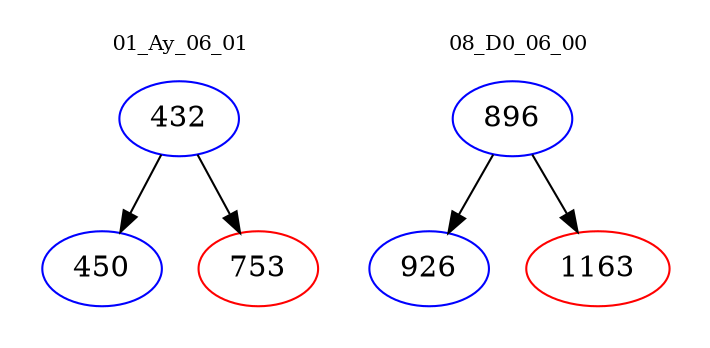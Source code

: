 digraph{
subgraph cluster_0 {
color = white
label = "01_Ay_06_01";
fontsize=10;
T0_432 [label="432", color="blue"]
T0_432 -> T0_450 [color="black"]
T0_450 [label="450", color="blue"]
T0_432 -> T0_753 [color="black"]
T0_753 [label="753", color="red"]
}
subgraph cluster_1 {
color = white
label = "08_D0_06_00";
fontsize=10;
T1_896 [label="896", color="blue"]
T1_896 -> T1_926 [color="black"]
T1_926 [label="926", color="blue"]
T1_896 -> T1_1163 [color="black"]
T1_1163 [label="1163", color="red"]
}
}
